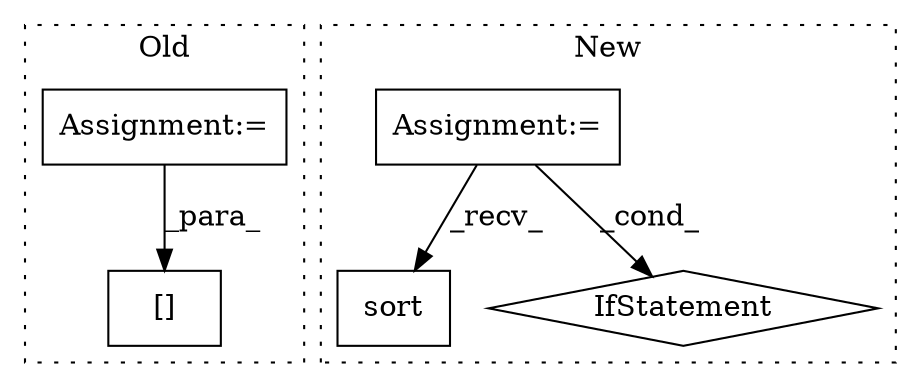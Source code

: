 digraph G {
subgraph cluster0 {
1 [label="[]" a="2" s="11235,11264" l="16,1" shape="box"];
4 [label="Assignment:=" a="7" s="11124,11203" l="57,2" shape="box"];
label = "Old";
style="dotted";
}
subgraph cluster1 {
2 [label="sort" a="32" s="11168" l="6" shape="box"];
3 [label="Assignment:=" a="7" s="11039" l="1" shape="box"];
5 [label="IfStatement" a="25" s="11329,11352" l="4,2" shape="diamond"];
label = "New";
style="dotted";
}
3 -> 5 [label="_cond_"];
3 -> 2 [label="_recv_"];
4 -> 1 [label="_para_"];
}